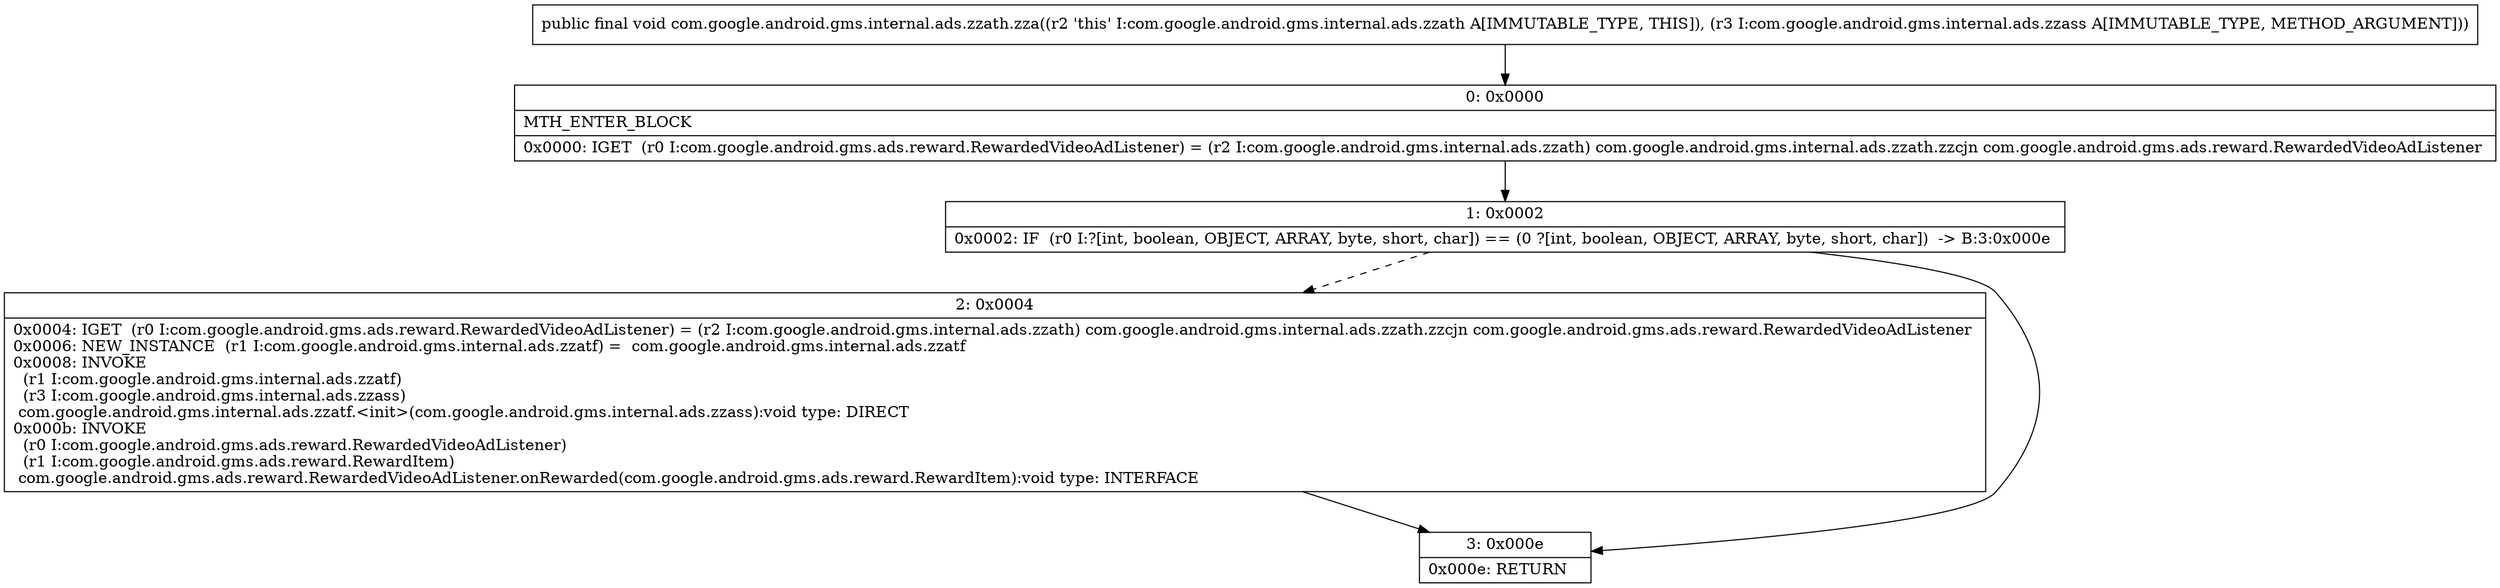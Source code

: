 digraph "CFG forcom.google.android.gms.internal.ads.zzath.zza(Lcom\/google\/android\/gms\/internal\/ads\/zzass;)V" {
Node_0 [shape=record,label="{0\:\ 0x0000|MTH_ENTER_BLOCK\l|0x0000: IGET  (r0 I:com.google.android.gms.ads.reward.RewardedVideoAdListener) = (r2 I:com.google.android.gms.internal.ads.zzath) com.google.android.gms.internal.ads.zzath.zzcjn com.google.android.gms.ads.reward.RewardedVideoAdListener \l}"];
Node_1 [shape=record,label="{1\:\ 0x0002|0x0002: IF  (r0 I:?[int, boolean, OBJECT, ARRAY, byte, short, char]) == (0 ?[int, boolean, OBJECT, ARRAY, byte, short, char])  \-\> B:3:0x000e \l}"];
Node_2 [shape=record,label="{2\:\ 0x0004|0x0004: IGET  (r0 I:com.google.android.gms.ads.reward.RewardedVideoAdListener) = (r2 I:com.google.android.gms.internal.ads.zzath) com.google.android.gms.internal.ads.zzath.zzcjn com.google.android.gms.ads.reward.RewardedVideoAdListener \l0x0006: NEW_INSTANCE  (r1 I:com.google.android.gms.internal.ads.zzatf) =  com.google.android.gms.internal.ads.zzatf \l0x0008: INVOKE  \l  (r1 I:com.google.android.gms.internal.ads.zzatf)\l  (r3 I:com.google.android.gms.internal.ads.zzass)\l com.google.android.gms.internal.ads.zzatf.\<init\>(com.google.android.gms.internal.ads.zzass):void type: DIRECT \l0x000b: INVOKE  \l  (r0 I:com.google.android.gms.ads.reward.RewardedVideoAdListener)\l  (r1 I:com.google.android.gms.ads.reward.RewardItem)\l com.google.android.gms.ads.reward.RewardedVideoAdListener.onRewarded(com.google.android.gms.ads.reward.RewardItem):void type: INTERFACE \l}"];
Node_3 [shape=record,label="{3\:\ 0x000e|0x000e: RETURN   \l}"];
MethodNode[shape=record,label="{public final void com.google.android.gms.internal.ads.zzath.zza((r2 'this' I:com.google.android.gms.internal.ads.zzath A[IMMUTABLE_TYPE, THIS]), (r3 I:com.google.android.gms.internal.ads.zzass A[IMMUTABLE_TYPE, METHOD_ARGUMENT])) }"];
MethodNode -> Node_0;
Node_0 -> Node_1;
Node_1 -> Node_2[style=dashed];
Node_1 -> Node_3;
Node_2 -> Node_3;
}

